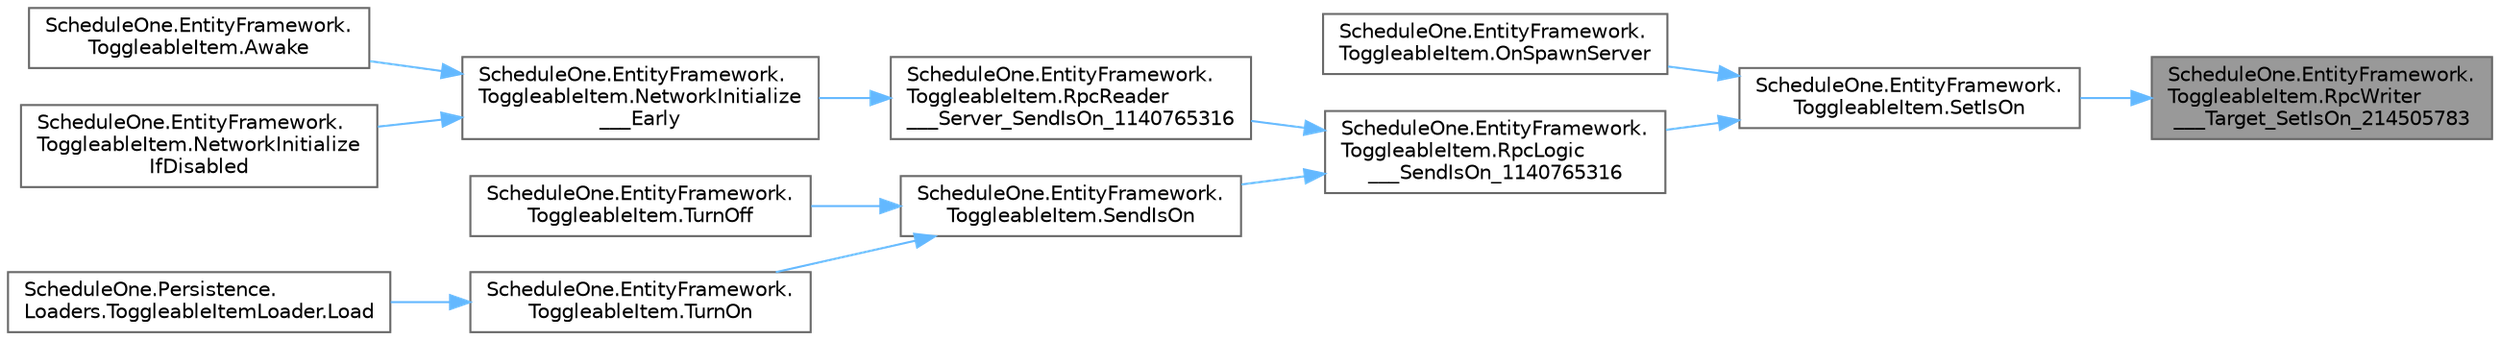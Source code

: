 digraph "ScheduleOne.EntityFramework.ToggleableItem.RpcWriter___Target_SetIsOn_214505783"
{
 // LATEX_PDF_SIZE
  bgcolor="transparent";
  edge [fontname=Helvetica,fontsize=10,labelfontname=Helvetica,labelfontsize=10];
  node [fontname=Helvetica,fontsize=10,shape=box,height=0.2,width=0.4];
  rankdir="RL";
  Node1 [id="Node000001",label="ScheduleOne.EntityFramework.\lToggleableItem.RpcWriter\l___Target_SetIsOn_214505783",height=0.2,width=0.4,color="gray40", fillcolor="grey60", style="filled", fontcolor="black",tooltip=" "];
  Node1 -> Node2 [id="edge1_Node000001_Node000002",dir="back",color="steelblue1",style="solid",tooltip=" "];
  Node2 [id="Node000002",label="ScheduleOne.EntityFramework.\lToggleableItem.SetIsOn",height=0.2,width=0.4,color="grey40", fillcolor="white", style="filled",URL="$class_schedule_one_1_1_entity_framework_1_1_toggleable_item.html#a66e1a58fd43e63a0f47fe66d423b6270",tooltip=" "];
  Node2 -> Node3 [id="edge2_Node000002_Node000003",dir="back",color="steelblue1",style="solid",tooltip=" "];
  Node3 [id="Node000003",label="ScheduleOne.EntityFramework.\lToggleableItem.OnSpawnServer",height=0.2,width=0.4,color="grey40", fillcolor="white", style="filled",URL="$class_schedule_one_1_1_entity_framework_1_1_toggleable_item.html#a81438c801a4f937b819e1c472ec54ab0",tooltip=" "];
  Node2 -> Node4 [id="edge3_Node000002_Node000004",dir="back",color="steelblue1",style="solid",tooltip=" "];
  Node4 [id="Node000004",label="ScheduleOne.EntityFramework.\lToggleableItem.RpcLogic\l___SendIsOn_1140765316",height=0.2,width=0.4,color="grey40", fillcolor="white", style="filled",URL="$class_schedule_one_1_1_entity_framework_1_1_toggleable_item.html#a3d3dc6599a0ffe2a92a01e2d27bcbcc0",tooltip=" "];
  Node4 -> Node5 [id="edge4_Node000004_Node000005",dir="back",color="steelblue1",style="solid",tooltip=" "];
  Node5 [id="Node000005",label="ScheduleOne.EntityFramework.\lToggleableItem.RpcReader\l___Server_SendIsOn_1140765316",height=0.2,width=0.4,color="grey40", fillcolor="white", style="filled",URL="$class_schedule_one_1_1_entity_framework_1_1_toggleable_item.html#a9d64ea98297f02a7c38abf3099b1c35b",tooltip=" "];
  Node5 -> Node6 [id="edge5_Node000005_Node000006",dir="back",color="steelblue1",style="solid",tooltip=" "];
  Node6 [id="Node000006",label="ScheduleOne.EntityFramework.\lToggleableItem.NetworkInitialize\l___Early",height=0.2,width=0.4,color="grey40", fillcolor="white", style="filled",URL="$class_schedule_one_1_1_entity_framework_1_1_toggleable_item.html#a5e9af8b5d2e5174141aaf7f8693d44b6",tooltip=" "];
  Node6 -> Node7 [id="edge6_Node000006_Node000007",dir="back",color="steelblue1",style="solid",tooltip=" "];
  Node7 [id="Node000007",label="ScheduleOne.EntityFramework.\lToggleableItem.Awake",height=0.2,width=0.4,color="grey40", fillcolor="white", style="filled",URL="$class_schedule_one_1_1_entity_framework_1_1_toggleable_item.html#a3d294bfb1095fd93abd52f97df15496d",tooltip=" "];
  Node6 -> Node8 [id="edge7_Node000006_Node000008",dir="back",color="steelblue1",style="solid",tooltip=" "];
  Node8 [id="Node000008",label="ScheduleOne.EntityFramework.\lToggleableItem.NetworkInitialize\lIfDisabled",height=0.2,width=0.4,color="grey40", fillcolor="white", style="filled",URL="$class_schedule_one_1_1_entity_framework_1_1_toggleable_item.html#abe2548d2ac6d4c348eb8a141dc80a60b",tooltip=" "];
  Node4 -> Node9 [id="edge8_Node000004_Node000009",dir="back",color="steelblue1",style="solid",tooltip=" "];
  Node9 [id="Node000009",label="ScheduleOne.EntityFramework.\lToggleableItem.SendIsOn",height=0.2,width=0.4,color="grey40", fillcolor="white", style="filled",URL="$class_schedule_one_1_1_entity_framework_1_1_toggleable_item.html#a2cf1db7b1bb526ce194354bf10e148aa",tooltip=" "];
  Node9 -> Node10 [id="edge9_Node000009_Node000010",dir="back",color="steelblue1",style="solid",tooltip=" "];
  Node10 [id="Node000010",label="ScheduleOne.EntityFramework.\lToggleableItem.TurnOff",height=0.2,width=0.4,color="grey40", fillcolor="white", style="filled",URL="$class_schedule_one_1_1_entity_framework_1_1_toggleable_item.html#a3e189e207676eb148d2db99155c54618",tooltip=" "];
  Node9 -> Node11 [id="edge10_Node000009_Node000011",dir="back",color="steelblue1",style="solid",tooltip=" "];
  Node11 [id="Node000011",label="ScheduleOne.EntityFramework.\lToggleableItem.TurnOn",height=0.2,width=0.4,color="grey40", fillcolor="white", style="filled",URL="$class_schedule_one_1_1_entity_framework_1_1_toggleable_item.html#a0d1959d946c6cd6788dc487ffcce4f45",tooltip=" "];
  Node11 -> Node12 [id="edge11_Node000011_Node000012",dir="back",color="steelblue1",style="solid",tooltip=" "];
  Node12 [id="Node000012",label="ScheduleOne.Persistence.\lLoaders.ToggleableItemLoader.Load",height=0.2,width=0.4,color="grey40", fillcolor="white", style="filled",URL="$class_schedule_one_1_1_persistence_1_1_loaders_1_1_toggleable_item_loader.html#a317d3c7291786306710a8623d323edf6",tooltip=" "];
}
